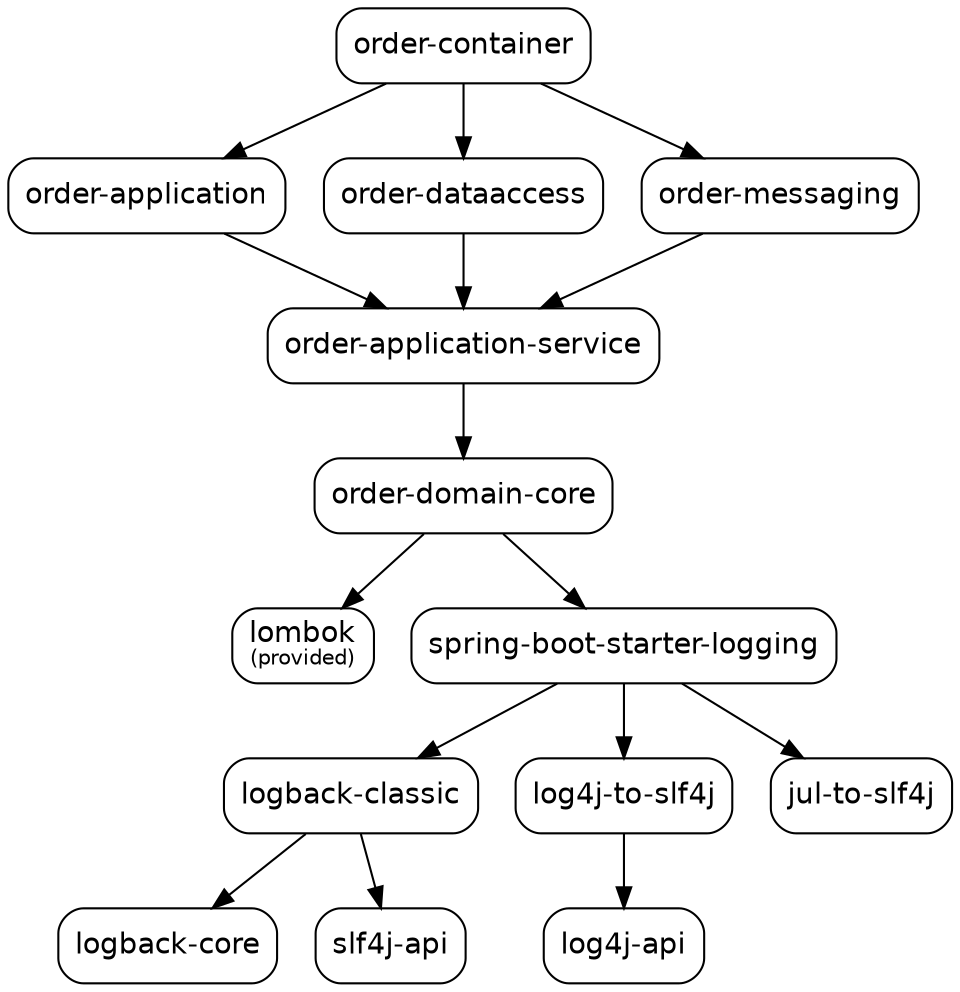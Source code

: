 digraph "food-ordering-system" {
  node [shape="box",style="rounded",fontname="Helvetica",fontsize="14"]
  edge [fontsize="10",fontname="Helvetica"]

  // Node Definitions:
  "com.food.ordering.system:order-domain-core:jar:compile"[label=<order-domain-core>]
  "org.projectlombok:lombok:jar:provided"[label=<lombok<font point-size="10"><br/>(provided)</font>>]
  "ch.qos.logback:logback-classic:jar:compile"[label=<logback-classic>]
  "ch.qos.logback:logback-core:jar:compile"[label=<logback-core>]
  "org.slf4j:slf4j-api:jar:compile"[label=<slf4j-api>]
  "org.springframework.boot:spring-boot-starter-logging:jar:compile"[label=<spring-boot-starter-logging>]
  "org.apache.logging.log4j:log4j-to-slf4j:jar:compile"[label=<log4j-to-slf4j>]
  "org.apache.logging.log4j:log4j-api:jar:compile"[label=<log4j-api>]
  "org.slf4j:jul-to-slf4j:jar:compile"[label=<jul-to-slf4j>]
  "com.food.ordering.system:order-application-service:jar:compile"[label=<order-application-service>]
  "com.food.ordering.system:order-application:jar:compile"[label=<order-application>]
  "com.food.ordering.system:order-dataaccess:jar:compile"[label=<order-dataaccess>]
  "com.food.ordering.system:order-messaging:jar:compile"[label=<order-messaging>]
  "com.food.ordering.system:order-container:jar:compile"[label=<order-container>]

  // Edge Definitions:
  "com.food.ordering.system:order-domain-core:jar:compile" -> "org.projectlombok:lombok:jar:provided"
  "ch.qos.logback:logback-classic:jar:compile" -> "ch.qos.logback:logback-core:jar:compile"
  "ch.qos.logback:logback-classic:jar:compile" -> "org.slf4j:slf4j-api:jar:compile"
  "org.springframework.boot:spring-boot-starter-logging:jar:compile" -> "ch.qos.logback:logback-classic:jar:compile"
  "org.apache.logging.log4j:log4j-to-slf4j:jar:compile" -> "org.apache.logging.log4j:log4j-api:jar:compile"
  "org.springframework.boot:spring-boot-starter-logging:jar:compile" -> "org.apache.logging.log4j:log4j-to-slf4j:jar:compile"
  "org.springframework.boot:spring-boot-starter-logging:jar:compile" -> "org.slf4j:jul-to-slf4j:jar:compile"
  "com.food.ordering.system:order-domain-core:jar:compile" -> "org.springframework.boot:spring-boot-starter-logging:jar:compile"
  "com.food.ordering.system:order-application-service:jar:compile" -> "com.food.ordering.system:order-domain-core:jar:compile"
  "com.food.ordering.system:order-application:jar:compile" -> "com.food.ordering.system:order-application-service:jar:compile"
  "com.food.ordering.system:order-dataaccess:jar:compile" -> "com.food.ordering.system:order-application-service:jar:compile"
  "com.food.ordering.system:order-messaging:jar:compile" -> "com.food.ordering.system:order-application-service:jar:compile"
  "com.food.ordering.system:order-container:jar:compile" -> "com.food.ordering.system:order-application:jar:compile"
  "com.food.ordering.system:order-container:jar:compile" -> "com.food.ordering.system:order-messaging:jar:compile"
  "com.food.ordering.system:order-container:jar:compile" -> "com.food.ordering.system:order-dataaccess:jar:compile"
}